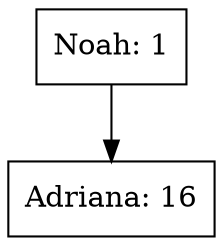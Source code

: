 digraph G{
node0[shape = record,label = "Noah: 1"];
node1[shape = record,label = "Adriana: 16"];
node0->node1}